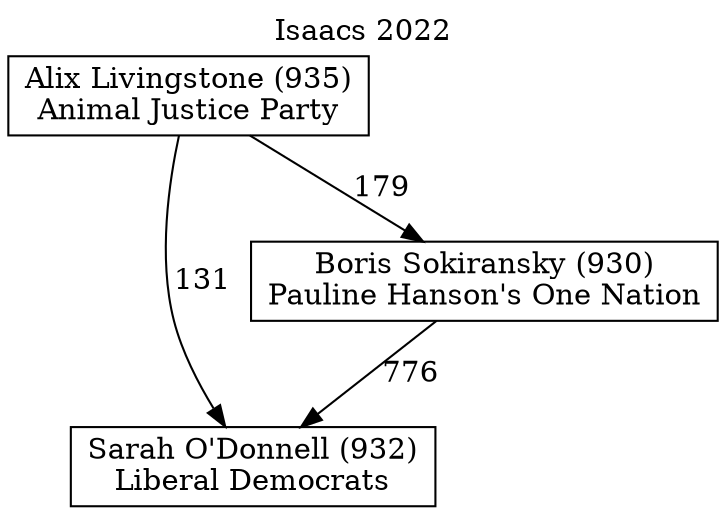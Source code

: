 // House preference flow
digraph "Sarah O'Donnell (932)_Isaacs_2022" {
	graph [label="Isaacs 2022" labelloc=t mclimit=10]
	node [shape=box]
	"Sarah O'Donnell (932)" [label="Sarah O'Donnell (932)
Liberal Democrats"]
	"Boris Sokiransky (930)" [label="Boris Sokiransky (930)
Pauline Hanson's One Nation"]
	"Alix Livingstone (935)" [label="Alix Livingstone (935)
Animal Justice Party"]
	"Boris Sokiransky (930)" -> "Sarah O'Donnell (932)" [label=776]
	"Alix Livingstone (935)" -> "Boris Sokiransky (930)" [label=179]
	"Alix Livingstone (935)" -> "Sarah O'Donnell (932)" [label=131]
}
